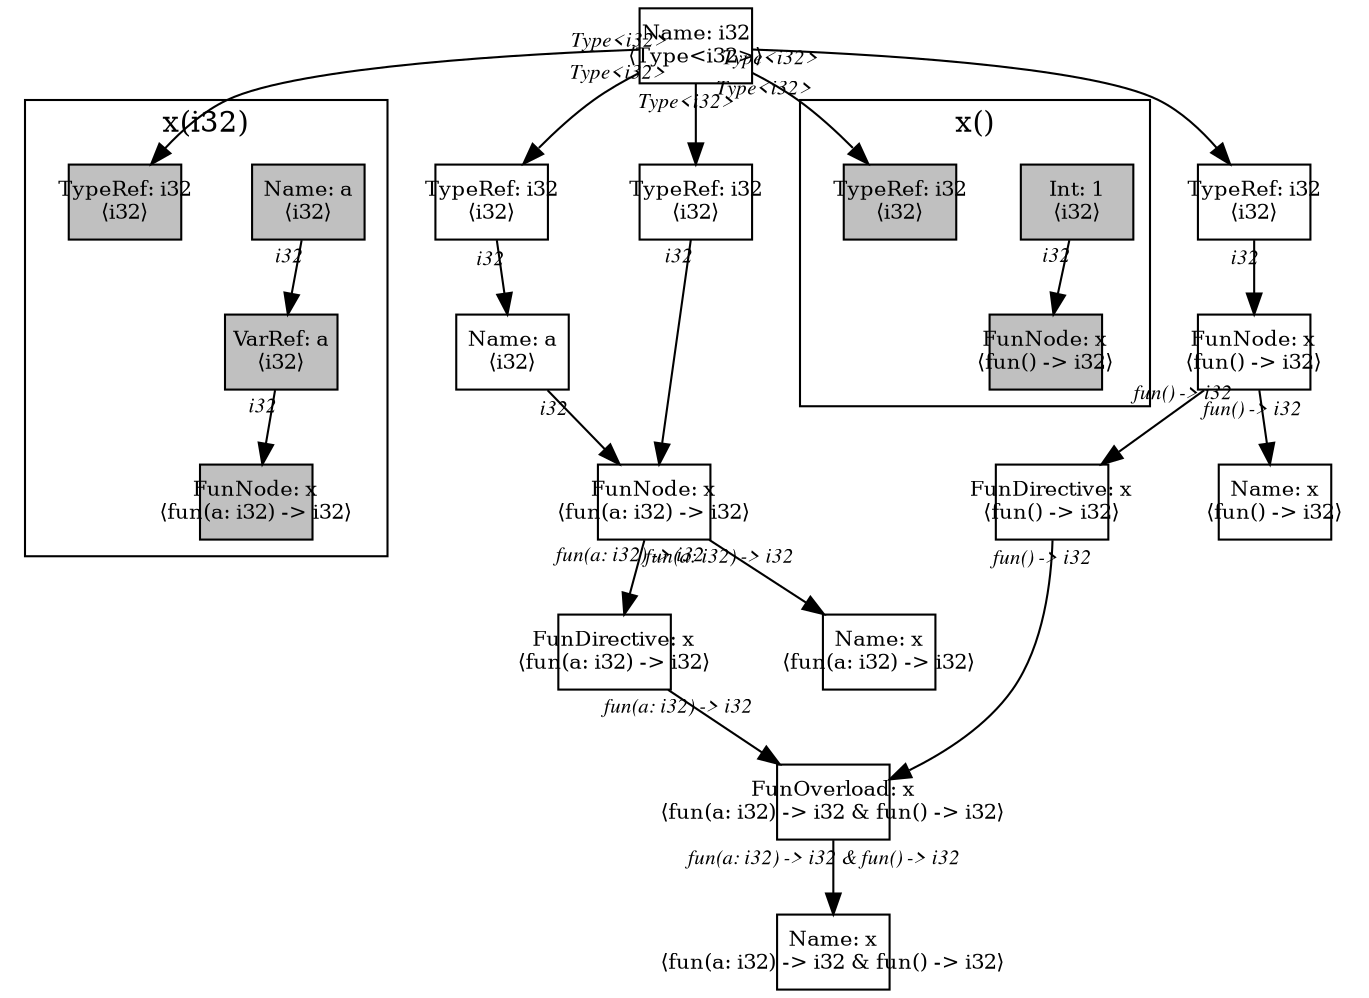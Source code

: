 digraph Document {
  node [shape=box,fixedsize=shape fontsize=10]
  1 [label="Name: i32\n⟨Type<i32>⟩", fillcolor=grey];
  2 [label="FunOverload: x\n⟨fun(a: i32) -> i32 & fun() -> i32⟩", fillcolor=grey];
  3 [label="FunDirective: x\n⟨fun(a: i32) -> i32⟩", fillcolor=grey];
  4 [label="FunNode: x\n⟨fun(a: i32) -> i32⟩", fillcolor=grey];
  5 [label="TypeRef: i32\n⟨i32⟩", fillcolor=grey];
  6 [label="Name: a\n⟨i32⟩", fillcolor=grey];
  7 [label="TypeRef: i32\n⟨i32⟩", fillcolor=grey];
  8 [label="Name: x\n⟨fun(a: i32) -> i32⟩", fillcolor=grey];
  9 [label="FunDirective: x\n⟨fun() -> i32⟩", fillcolor=grey];
  10 [label="FunNode: x\n⟨fun() -> i32⟩", fillcolor=grey];
  11 [label="TypeRef: i32\n⟨i32⟩", fillcolor=grey];
  12 [label="Name: x\n⟨fun() -> i32⟩", fillcolor=grey];
  13 [label="Name: x\n⟨fun(a: i32) -> i32 & fun() -> i32⟩", fillcolor=grey];
  subgraph cluster0 {
    node [style=filled, fillcolor=grey];
    14 [label="Name: a\n⟨i32⟩", fillcolor=grey];
    15 [label="VarRef: a\n⟨i32⟩", fillcolor=grey];
    16 [label="FunNode: x\n⟨fun(a: i32) -> i32⟩", fillcolor=grey];
    17 [label="TypeRef: i32\n⟨i32⟩", fillcolor=grey];
    14 -> 15[taillabel="i32" labeldistance="1" fontname="times  italic" fontsize = 10 color="black" ];
    15 -> 16[taillabel="i32" labeldistance="1" fontname="times  italic" fontsize = 10 color="black" ];
  label = "x(i32)";
}
  subgraph cluster1 {
    node [style=filled, fillcolor=grey];
    18 [label="Int: 1\n⟨i32⟩", fillcolor=grey];
    19 [label="FunNode: x\n⟨fun() -> i32⟩", fillcolor=grey];
    20 [label="TypeRef: i32\n⟨i32⟩", fillcolor=grey];
    18 -> 19[taillabel="i32" labeldistance="1" fontname="times  italic" fontsize = 10 color="black" ];
  label = "x()";
}
  1 -> 5[taillabel="Type<i32>" labeldistance="1" fontname="times  italic" fontsize = 10 color="black" ];
  1 -> 7[taillabel="Type<i32>" labeldistance="1" fontname="times  italic" fontsize = 10 color="black" ];
  1 -> 11[taillabel="Type<i32>" labeldistance="1" fontname="times  italic" fontsize = 10 color="black" ];
  1 -> 17[taillabel="Type<i32>" labeldistance="1" fontname="times  italic" fontsize = 10 color="black" ];
  1 -> 20[taillabel="Type<i32>" labeldistance="1" fontname="times  italic" fontsize = 10 color="black" ];
  2 -> 13[taillabel="fun(a: i32) -> i32 & fun() -> i32" labeldistance="1" fontname="times  italic" fontsize = 10 color="black" ];
  3 -> 2[taillabel="fun(a: i32) -> i32" labeldistance="1" fontname="times  italic" fontsize = 10 color="black" ];
  4 -> 8[taillabel="fun(a: i32) -> i32" labeldistance="1" fontname="times  italic" fontsize = 10 color="black" ];
  4 -> 3[taillabel="fun(a: i32) -> i32" labeldistance="1" fontname="times  italic" fontsize = 10 color="black" ];
  5 -> 6[taillabel="i32" labeldistance="1" fontname="times  italic" fontsize = 10 color="black" ];
  6 -> 4[taillabel="i32" labeldistance="1" fontname="times  italic" fontsize = 10 color="black" ];
  7 -> 4[taillabel="i32" labeldistance="1" fontname="times  italic" fontsize = 10 color="black" ];
  9 -> 2[taillabel="fun() -> i32" labeldistance="1" fontname="times  italic" fontsize = 10 color="black" ];
  10 -> 12[taillabel="fun() -> i32" labeldistance="1" fontname="times  italic" fontsize = 10 color="black" ];
  10 -> 9[taillabel="fun() -> i32" labeldistance="1" fontname="times  italic" fontsize = 10 color="black" ];
  11 -> 10[taillabel="i32" labeldistance="1" fontname="times  italic" fontsize = 10 color="black" ];
  label="";
}
